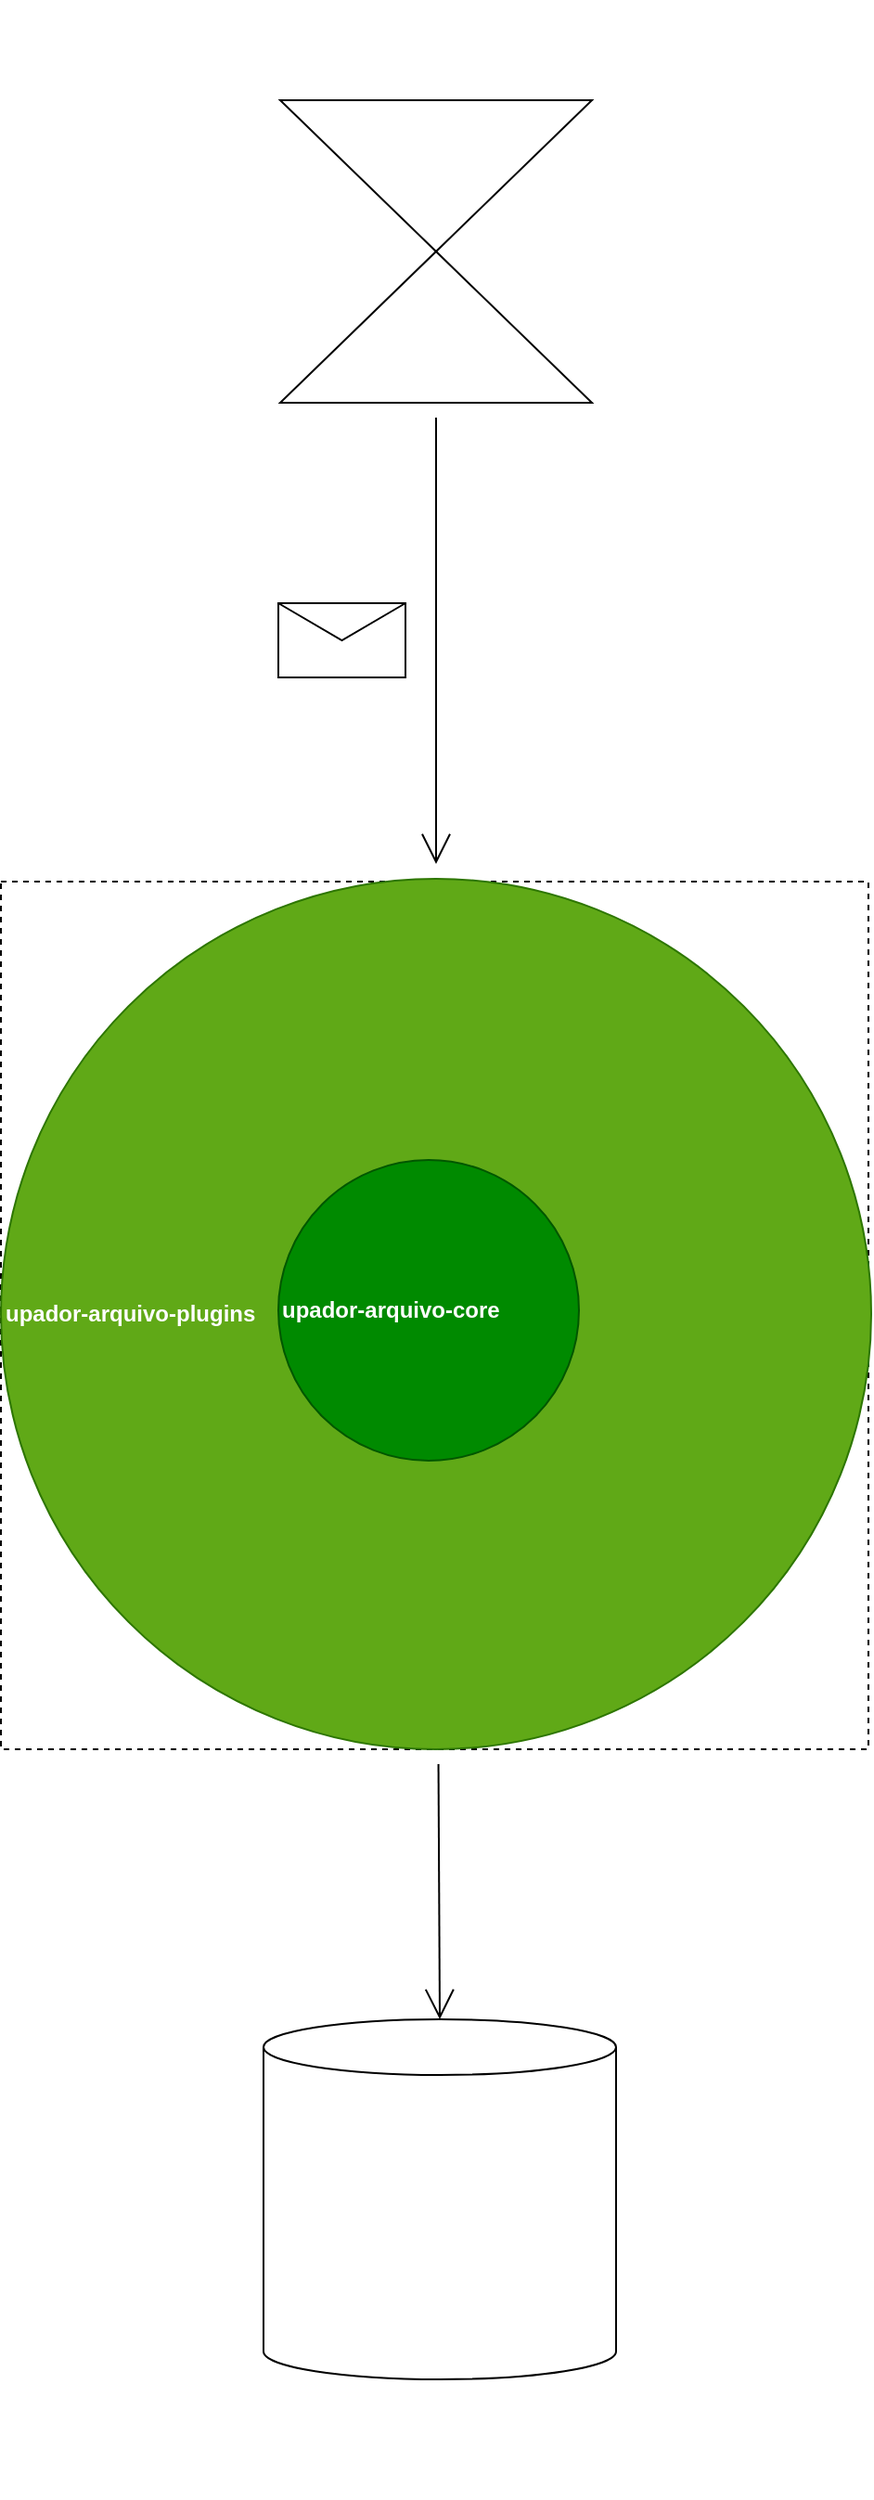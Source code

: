 <mxfile version="20.2.3" type="device" pages="4"><diagram id="YWGL-xmF3Cu1wgMwAPyc" name="Arquitetura alto nível"><mxGraphModel dx="4591" dy="2569" grid="0" gridSize="10" guides="1" tooltips="1" connect="1" arrows="1" fold="1" page="0" pageScale="1" pageWidth="827" pageHeight="1169" math="0" shadow="0"><root><mxCell id="0"/><mxCell id="1" parent="0"/><mxCell id="-_jOFPxkfFs_zuqqMqsm-8" style="edgeStyle=none;curved=1;rounded=0;orthogonalLoop=1;jettySize=auto;html=1;entryX=0.5;entryY=0;entryDx=0;entryDy=0;entryPerimeter=0;fontSize=42;fontColor=#FFFFFF;endArrow=open;startSize=14;endSize=14;sourcePerimeterSpacing=8;targetPerimeterSpacing=8;" parent="1" source="-_jOFPxkfFs_zuqqMqsm-2" target="-_jOFPxkfFs_zuqqMqsm-5" edge="1"><mxGeometry relative="1" as="geometry"/></mxCell><mxCell id="-_jOFPxkfFs_zuqqMqsm-7" value="" style="group" parent="1" vertex="1" connectable="0"><mxGeometry x="78" y="750" width="290" height="248" as="geometry"/></mxCell><mxCell id="-_jOFPxkfFs_zuqqMqsm-5" value="" style="shape=cylinder3;whiteSpace=wrap;html=1;boundedLbl=1;backgroundOutline=1;size=15;hachureGap=4;fontSize=42;fontColor=#FFFFFF;" parent="-_jOFPxkfFs_zuqqMqsm-7" vertex="1"><mxGeometry x="50" width="190" height="194" as="geometry"/></mxCell><mxCell id="-_jOFPxkfFs_zuqqMqsm-6" value="&lt;font style=&quot;font-size: 42px;&quot;&gt;file storage&lt;/font&gt;" style="text;html=1;strokeColor=none;fillColor=none;align=center;verticalAlign=middle;whiteSpace=wrap;rounded=0;dashed=1;hachureGap=4;fontColor=#FFFFFF;" parent="-_jOFPxkfFs_zuqqMqsm-7" vertex="1"><mxGeometry y="218" width="290" height="30" as="geometry"/></mxCell><mxCell id="-_jOFPxkfFs_zuqqMqsm-9" value="" style="group" parent="1" vertex="1" connectable="0"><mxGeometry x="-13.5" y="135.5" width="469" height="469" as="geometry"/></mxCell><mxCell id="-_jOFPxkfFs_zuqqMqsm-3" value="" style="whiteSpace=wrap;html=1;aspect=fixed;hachureGap=4;fontColor=#FFFFFF;dashed=1;" parent="-_jOFPxkfFs_zuqqMqsm-9" vertex="1"><mxGeometry y="1.5" width="467.5" height="467.5" as="geometry"/></mxCell><mxCell id="-_jOFPxkfFs_zuqqMqsm-2" value="&lt;b&gt;upador-arquivo-plugins&lt;/b&gt;" style="ellipse;whiteSpace=wrap;html=1;aspect=fixed;hachureGap=4;fontColor=#ffffff;align=left;fillColor=#60a917;strokeColor=#2D7600;" parent="-_jOFPxkfFs_zuqqMqsm-9" vertex="1"><mxGeometry width="469" height="469" as="geometry"/></mxCell><mxCell id="-_jOFPxkfFs_zuqqMqsm-1" value="&lt;b&gt;upador-arquivo-core&lt;/b&gt;" style="ellipse;whiteSpace=wrap;html=1;aspect=fixed;hachureGap=4;fontColor=#ffffff;align=left;fillColor=#008a00;strokeColor=#005700;" parent="-_jOFPxkfFs_zuqqMqsm-9" vertex="1"><mxGeometry x="149.5" y="151.5" width="162" height="162" as="geometry"/></mxCell><mxCell id="-_jOFPxkfFs_zuqqMqsm-4" value="&lt;font style=&quot;font-size: 42px;&quot;&gt;app&lt;/font&gt;" style="text;html=1;strokeColor=none;fillColor=none;align=center;verticalAlign=middle;whiteSpace=wrap;rounded=0;dashed=1;hachureGap=4;fontColor=#FFFFFF;" parent="-_jOFPxkfFs_zuqqMqsm-9" vertex="1"><mxGeometry x="9.5" y="429.5" width="60" height="30" as="geometry"/></mxCell><mxCell id="-_jOFPxkfFs_zuqqMqsm-10" value="" style="shape=message;html=1;whiteSpace=wrap;html=1;outlineConnect=0;hachureGap=4;fontSize=42;fontColor=#FFFFFF;" parent="1" vertex="1"><mxGeometry x="136" y="-13" width="68.5" height="40" as="geometry"/></mxCell><mxCell id="-_jOFPxkfFs_zuqqMqsm-12" style="edgeStyle=none;curved=1;rounded=0;orthogonalLoop=1;jettySize=auto;html=1;fontSize=42;fontColor=#FFFFFF;endArrow=open;startSize=14;endSize=14;sourcePerimeterSpacing=8;targetPerimeterSpacing=8;" parent="1" source="-_jOFPxkfFs_zuqqMqsm-11" target="-_jOFPxkfFs_zuqqMqsm-2" edge="1"><mxGeometry relative="1" as="geometry"/></mxCell><mxCell id="-_jOFPxkfFs_zuqqMqsm-14" value="" style="group" parent="1" vertex="1" connectable="0"><mxGeometry x="76" y="-328" width="290" height="207" as="geometry"/></mxCell><mxCell id="-_jOFPxkfFs_zuqqMqsm-11" value="" style="shape=collate;whiteSpace=wrap;html=1;hachureGap=4;fontSize=42;fontColor=#FFFFFF;" parent="-_jOFPxkfFs_zuqqMqsm-14" vertex="1"><mxGeometry x="61" y="44" width="168" height="163" as="geometry"/></mxCell><mxCell id="-_jOFPxkfFs_zuqqMqsm-13" value="&lt;font style=&quot;font-size: 42px;&quot;&gt;trigger&lt;/font&gt;" style="text;html=1;strokeColor=none;fillColor=none;align=center;verticalAlign=middle;whiteSpace=wrap;rounded=0;dashed=1;hachureGap=4;fontColor=#FFFFFF;" parent="-_jOFPxkfFs_zuqqMqsm-14" vertex="1"><mxGeometry width="290" height="30" as="geometry"/></mxCell></root></mxGraphModel></diagram><diagram id="tKiC23Ixr3Np03mCeBdI" name="Arquitetura baixo nível 1"><mxGraphModel dx="2286" dy="976" grid="0" gridSize="10" guides="1" tooltips="1" connect="1" arrows="1" fold="1" page="0" pageScale="1" pageWidth="827" pageHeight="1169" math="0" shadow="0"><root><mxCell id="0"/><mxCell id="1" parent="0"/><mxCell id="QrRNM12lDvqZ__uTBC4d-1" value="" style="rounded=0;whiteSpace=wrap;html=1;hachureGap=4;dashed=1;" parent="1" vertex="1"><mxGeometry x="-203" y="182" width="727" height="448" as="geometry"/></mxCell><mxCell id="QrRNM12lDvqZ__uTBC4d-2" value="&lt;b&gt;&lt;font color=&quot;#ffffff&quot;&gt;Some Account&lt;/font&gt;&lt;/b&gt;" style="sketch=0;outlineConnect=0;fontColor=#232F3E;gradientColor=none;strokeColor=#232F3E;fillColor=#ffffff;dashed=0;verticalLabelPosition=bottom;verticalAlign=top;align=center;html=1;fontSize=12;fontStyle=0;aspect=fixed;shape=mxgraph.aws4.resourceIcon;resIcon=mxgraph.aws4.aws_cloud;hachureGap=4;" parent="1" vertex="1"><mxGeometry x="-203" y="182" width="90" height="90" as="geometry"/></mxCell><mxCell id="AaJDB4kJwgH9eooh9aYe-4" value="" style="group" vertex="1" connectable="0" parent="1"><mxGeometry x="-184" y="415" width="686" height="172" as="geometry"/></mxCell><mxCell id="AaJDB4kJwgH9eooh9aYe-1" value="" style="group" vertex="1" connectable="0" parent="AaJDB4kJwgH9eooh9aYe-4"><mxGeometry y="32" width="166" height="108" as="geometry"/></mxCell><mxCell id="ELY-G-8osQSG8ezY_rkq-6" value="" style="rounded=0;whiteSpace=wrap;html=1;hachureGap=4;fontSize=42;fontColor=#FFFFFF;dashed=1;" parent="AaJDB4kJwgH9eooh9aYe-1" vertex="1"><mxGeometry y="2" width="166" height="106" as="geometry"/></mxCell><mxCell id="ELY-G-8osQSG8ezY_rkq-5" value="&lt;b&gt;&lt;font color=&quot;#ffffff&quot;&gt;EventBridge&lt;/font&gt;&lt;/b&gt;" style="sketch=0;points=[[0,0,0],[0.25,0,0],[0.5,0,0],[0.75,0,0],[1,0,0],[0,1,0],[0.25,1,0],[0.5,1,0],[0.75,1,0],[1,1,0],[0,0.25,0],[0,0.5,0],[0,0.75,0],[1,0.25,0],[1,0.5,0],[1,0.75,0]];outlineConnect=0;fontColor=#232F3E;gradientColor=#FF4F8B;gradientDirection=north;fillColor=#BC1356;strokeColor=#ffffff;dashed=0;verticalLabelPosition=bottom;verticalAlign=top;align=center;html=1;fontSize=12;fontStyle=0;aspect=fixed;shape=mxgraph.aws4.resourceIcon;resIcon=mxgraph.aws4.eventbridge;hachureGap=4;" parent="AaJDB4kJwgH9eooh9aYe-1" vertex="1"><mxGeometry width="78" height="78" as="geometry"/></mxCell><mxCell id="ELY-G-8osQSG8ezY_rkq-7" value="" style="shape=collate;whiteSpace=wrap;html=1;hachureGap=4;fontSize=12;fontColor=#FFFFFF;strokeWidth=3;strokeColor=#99004D;" parent="AaJDB4kJwgH9eooh9aYe-1" vertex="1"><mxGeometry x="103" y="35" width="40" height="40" as="geometry"/></mxCell><mxCell id="ELY-G-8osQSG8ezY_rkq-14" value="rule" style="text;html=1;strokeColor=none;fillColor=none;align=center;verticalAlign=middle;whiteSpace=wrap;rounded=0;hachureGap=4;fontSize=12;fontColor=#FFFFFF;" parent="AaJDB4kJwgH9eooh9aYe-1" vertex="1"><mxGeometry x="93" y="75" width="60" height="30" as="geometry"/></mxCell><mxCell id="AaJDB4kJwgH9eooh9aYe-2" value="" style="group" vertex="1" connectable="0" parent="AaJDB4kJwgH9eooh9aYe-4"><mxGeometry x="210.75" width="267.5" height="172" as="geometry"/></mxCell><mxCell id="ELY-G-8osQSG8ezY_rkq-1" value="" style="rounded=0;whiteSpace=wrap;html=1;hachureGap=4;fontSize=42;fontColor=#FFFFFF;dashed=1;" parent="AaJDB4kJwgH9eooh9aYe-2" vertex="1"><mxGeometry width="267.5" height="172" as="geometry"/></mxCell><mxCell id="ELY-G-8osQSG8ezY_rkq-2" value="&lt;b&gt;&lt;font color=&quot;#ffffff&quot;&gt;Lambda&lt;/font&gt;&lt;/b&gt;" style="sketch=0;points=[[0,0,0],[0.25,0,0],[0.5,0,0],[0.75,0,0],[1,0,0],[0,1,0],[0.25,1,0],[0.5,1,0],[0.75,1,0],[1,1,0],[0,0.25,0],[0,0.5,0],[0,0.75,0],[1,0.25,0],[1,0.5,0],[1,0.75,0]];outlineConnect=0;fontColor=#232F3E;gradientColor=#F78E04;gradientDirection=north;fillColor=#D05C17;strokeColor=#ffffff;dashed=0;verticalLabelPosition=bottom;verticalAlign=top;align=center;html=1;fontSize=12;fontStyle=0;aspect=fixed;shape=mxgraph.aws4.resourceIcon;resIcon=mxgraph.aws4.lambda;hachureGap=4;" parent="AaJDB4kJwgH9eooh9aYe-2" vertex="1"><mxGeometry width="78" height="78" as="geometry"/></mxCell><mxCell id="ELY-G-8osQSG8ezY_rkq-4" value="app" style="outlineConnect=0;dashed=0;verticalLabelPosition=bottom;verticalAlign=top;align=center;html=1;shape=mxgraph.aws3.android;fillColor=#EE472A;gradientColor=none;hachureGap=4;fontSize=12;fontColor=#FFFFFF;" parent="AaJDB4kJwgH9eooh9aYe-2" vertex="1"><mxGeometry x="122.25" y="44" width="73.5" height="84" as="geometry"/></mxCell><mxCell id="AaJDB4kJwgH9eooh9aYe-3" value="" style="group" vertex="1" connectable="0" parent="AaJDB4kJwgH9eooh9aYe-4"><mxGeometry x="520" y="34" width="166" height="106" as="geometry"/></mxCell><mxCell id="ELY-G-8osQSG8ezY_rkq-10" value="" style="rounded=0;whiteSpace=wrap;html=1;hachureGap=4;fontSize=42;fontColor=#FFFFFF;dashed=1;" parent="AaJDB4kJwgH9eooh9aYe-3" vertex="1"><mxGeometry width="166" height="106" as="geometry"/></mxCell><mxCell id="ELY-G-8osQSG8ezY_rkq-12" value="&lt;b&gt;&lt;font color=&quot;#ffffff&quot;&gt;S3&lt;/font&gt;&lt;/b&gt;" style="sketch=0;points=[[0,0,0],[0.25,0,0],[0.5,0,0],[0.75,0,0],[1,0,0],[0,1,0],[0.25,1,0],[0.5,1,0],[0.75,1,0],[1,1,0],[0,0.25,0],[0,0.5,0],[0,0.75,0],[1,0.25,0],[1,0.5,0],[1,0.75,0]];outlineConnect=0;fontColor=#232F3E;gradientColor=#60A337;gradientDirection=north;fillColor=#277116;strokeColor=#ffffff;dashed=0;verticalLabelPosition=bottom;verticalAlign=top;align=center;html=1;fontSize=12;fontStyle=0;aspect=fixed;shape=mxgraph.aws4.resourceIcon;resIcon=mxgraph.aws4.s3;hachureGap=4;" parent="AaJDB4kJwgH9eooh9aYe-3" vertex="1"><mxGeometry width="78" height="78" as="geometry"/></mxCell><mxCell id="ELY-G-8osQSG8ezY_rkq-13" value="&lt;font style=&quot;&quot; color=&quot;#ffffff&quot;&gt;bucket&lt;/font&gt;" style="sketch=0;outlineConnect=0;fontColor=#232F3E;gradientColor=none;fillColor=#3F8624;strokeColor=none;dashed=0;verticalLabelPosition=bottom;verticalAlign=top;align=center;html=1;fontSize=12;fontStyle=0;aspect=fixed;pointerEvents=1;shape=mxgraph.aws4.bucket;hachureGap=4;" parent="AaJDB4kJwgH9eooh9aYe-3" vertex="1"><mxGeometry x="104" y="37.52" width="37" height="38.48" as="geometry"/></mxCell><mxCell id="ELY-G-8osQSG8ezY_rkq-9" style="edgeStyle=none;curved=1;rounded=0;orthogonalLoop=1;jettySize=auto;html=1;fontSize=12;fontColor=#FFFFFF;endArrow=open;startSize=14;endSize=14;sourcePerimeterSpacing=8;targetPerimeterSpacing=8;" parent="AaJDB4kJwgH9eooh9aYe-4" source="ELY-G-8osQSG8ezY_rkq-6" target="ELY-G-8osQSG8ezY_rkq-1" edge="1"><mxGeometry relative="1" as="geometry"/></mxCell><mxCell id="ELY-G-8osQSG8ezY_rkq-11" style="edgeStyle=none;curved=1;rounded=0;orthogonalLoop=1;jettySize=auto;html=1;entryX=0;entryY=0.5;entryDx=0;entryDy=0;fontSize=12;fontColor=#FFFFFF;endArrow=open;startSize=14;endSize=14;sourcePerimeterSpacing=8;targetPerimeterSpacing=8;" parent="AaJDB4kJwgH9eooh9aYe-4" source="ELY-G-8osQSG8ezY_rkq-1" target="ELY-G-8osQSG8ezY_rkq-10" edge="1"><mxGeometry relative="1" as="geometry"/></mxCell><mxCell id="AaJDB4kJwgH9eooh9aYe-5" value="" style="rounded=0;whiteSpace=wrap;html=1;hachureGap=4;fontSize=42;fontColor=#FFFFFF;dashed=1;" vertex="1" parent="1"><mxGeometry x="-94" y="290" width="247" height="106" as="geometry"/></mxCell><mxCell id="AaJDB4kJwgH9eooh9aYe-6" style="edgeStyle=orthogonalEdgeStyle;rounded=0;orthogonalLoop=1;jettySize=auto;html=1;entryX=1;entryY=0.5;entryDx=0;entryDy=0;endArrow=open;startSize=14;endSize=14;sourcePerimeterSpacing=8;targetPerimeterSpacing=8;" edge="1" parent="1" source="ELY-G-8osQSG8ezY_rkq-4" target="AaJDB4kJwgH9eooh9aYe-5"><mxGeometry relative="1" as="geometry"><Array as="points"><mxPoint x="186" y="343"/></Array></mxGeometry></mxCell><mxCell id="AaJDB4kJwgH9eooh9aYe-7" style="edgeStyle=orthogonalEdgeStyle;rounded=0;orthogonalLoop=1;jettySize=auto;html=1;entryX=0.134;entryY=0.991;entryDx=0;entryDy=0;entryPerimeter=0;endArrow=open;startSize=14;endSize=14;sourcePerimeterSpacing=8;targetPerimeterSpacing=8;" edge="1" parent="1" source="ELY-G-8osQSG8ezY_rkq-7" target="AaJDB4kJwgH9eooh9aYe-5"><mxGeometry relative="1" as="geometry"/></mxCell><mxCell id="AaJDB4kJwgH9eooh9aYe-8" value="IAM" style="outlineConnect=0;dashed=0;verticalLabelPosition=bottom;verticalAlign=top;align=center;html=1;shape=mxgraph.aws3.iam;fillColor=#759C3E;gradientColor=none;hachureGap=4;" vertex="1" parent="1"><mxGeometry x="-85" y="293" width="24" height="55" as="geometry"/></mxCell><mxCell id="AaJDB4kJwgH9eooh9aYe-9" value="&lt;font color=&quot;#ffffff&quot;&gt;lambda-access-role&lt;/font&gt;" style="sketch=0;outlineConnect=0;fontColor=#232F3E;gradientColor=none;fillColor=#BF0816;strokeColor=none;dashed=0;verticalLabelPosition=bottom;verticalAlign=top;align=center;html=1;fontSize=12;fontStyle=0;aspect=fixed;pointerEvents=1;shape=mxgraph.aws4.role;hachureGap=4;" vertex="1" parent="1"><mxGeometry x="-32" y="339" width="50" height="28.21" as="geometry"/></mxCell><mxCell id="AaJDB4kJwgH9eooh9aYe-10" value="&lt;font color=&quot;#ffffff&quot;&gt;s3-access-role&lt;/font&gt;" style="sketch=0;outlineConnect=0;fontColor=#232F3E;gradientColor=none;fillColor=#BF0816;strokeColor=none;dashed=0;verticalLabelPosition=bottom;verticalAlign=top;align=center;html=1;fontSize=12;fontStyle=0;aspect=fixed;pointerEvents=1;shape=mxgraph.aws4.role;hachureGap=4;" vertex="1" parent="1"><mxGeometry x="73" y="339" width="50" height="28.21" as="geometry"/></mxCell></root></mxGraphModel></diagram><diagram name="Arquitetura alto nível" id="-SYfoNZMMBSWJv-NmU7T"><mxGraphModel dx="3880" dy="2569" grid="0" gridSize="10" guides="1" tooltips="1" connect="1" arrows="1" fold="1" page="0" pageScale="1" pageWidth="827" pageHeight="1169" math="0" shadow="0"><root><mxCell id="0"/><mxCell id="1" parent="0"/><mxCell id="-_jOFPxkfFs_zuqqMqsm-8" style="edgeStyle=none;curved=1;rounded=0;orthogonalLoop=1;jettySize=auto;html=1;entryX=0.5;entryY=0;entryDx=0;entryDy=0;entryPerimeter=0;fontSize=42;fontColor=#FFFFFF;endArrow=open;startSize=14;endSize=14;sourcePerimeterSpacing=8;targetPerimeterSpacing=8;" edge="1" parent="1" source="-_jOFPxkfFs_zuqqMqsm-2" target="-_jOFPxkfFs_zuqqMqsm-5"><mxGeometry relative="1" as="geometry"/></mxCell><mxCell id="-_jOFPxkfFs_zuqqMqsm-7" value="" style="group" vertex="1" connectable="0" parent="1"><mxGeometry x="78" y="750" width="290" height="248" as="geometry"/></mxCell><mxCell id="-_jOFPxkfFs_zuqqMqsm-5" value="" style="shape=cylinder3;whiteSpace=wrap;html=1;boundedLbl=1;backgroundOutline=1;size=15;hachureGap=4;fontSize=42;fontColor=#FFFFFF;" vertex="1" parent="-_jOFPxkfFs_zuqqMqsm-7"><mxGeometry x="50" width="190" height="194" as="geometry"/></mxCell><mxCell id="-_jOFPxkfFs_zuqqMqsm-6" value="&lt;font style=&quot;font-size: 42px;&quot;&gt;file storage&lt;/font&gt;" style="text;html=1;strokeColor=none;fillColor=none;align=center;verticalAlign=middle;whiteSpace=wrap;rounded=0;dashed=1;hachureGap=4;fontColor=#FFFFFF;" vertex="1" parent="-_jOFPxkfFs_zuqqMqsm-7"><mxGeometry y="218" width="290" height="30" as="geometry"/></mxCell><mxCell id="-_jOFPxkfFs_zuqqMqsm-9" value="" style="group" vertex="1" connectable="0" parent="1"><mxGeometry x="-13.5" y="135.5" width="469" height="469" as="geometry"/></mxCell><mxCell id="-_jOFPxkfFs_zuqqMqsm-3" value="" style="whiteSpace=wrap;html=1;aspect=fixed;hachureGap=4;fontColor=#FFFFFF;dashed=1;" vertex="1" parent="-_jOFPxkfFs_zuqqMqsm-9"><mxGeometry y="1.5" width="467.5" height="467.5" as="geometry"/></mxCell><mxCell id="-_jOFPxkfFs_zuqqMqsm-2" value="&lt;b&gt;upador-arquivo-plugins&lt;/b&gt;" style="ellipse;whiteSpace=wrap;html=1;aspect=fixed;hachureGap=4;fontColor=#ffffff;align=left;fillColor=#60a917;strokeColor=#2D7600;" vertex="1" parent="-_jOFPxkfFs_zuqqMqsm-9"><mxGeometry width="469" height="469" as="geometry"/></mxCell><mxCell id="-_jOFPxkfFs_zuqqMqsm-1" value="&lt;b&gt;upador-arquivo-core&lt;/b&gt;" style="ellipse;whiteSpace=wrap;html=1;aspect=fixed;hachureGap=4;fontColor=#ffffff;align=left;fillColor=#008a00;strokeColor=#005700;" vertex="1" parent="-_jOFPxkfFs_zuqqMqsm-9"><mxGeometry x="149.5" y="151.5" width="162" height="162" as="geometry"/></mxCell><mxCell id="-_jOFPxkfFs_zuqqMqsm-4" value="&lt;font style=&quot;font-size: 42px;&quot;&gt;app&lt;/font&gt;" style="text;html=1;strokeColor=none;fillColor=none;align=center;verticalAlign=middle;whiteSpace=wrap;rounded=0;dashed=1;hachureGap=4;fontColor=#FFFFFF;" vertex="1" parent="-_jOFPxkfFs_zuqqMqsm-9"><mxGeometry x="9.5" y="429.5" width="60" height="30" as="geometry"/></mxCell><mxCell id="-_jOFPxkfFs_zuqqMqsm-10" value="" style="shape=message;html=1;whiteSpace=wrap;html=1;outlineConnect=0;hachureGap=4;fontSize=42;fontColor=#FFFFFF;" vertex="1" parent="1"><mxGeometry x="136" y="-13" width="68.5" height="40" as="geometry"/></mxCell><mxCell id="-_jOFPxkfFs_zuqqMqsm-12" style="edgeStyle=none;curved=1;rounded=0;orthogonalLoop=1;jettySize=auto;html=1;fontSize=42;fontColor=#FFFFFF;endArrow=open;startSize=14;endSize=14;sourcePerimeterSpacing=8;targetPerimeterSpacing=8;" edge="1" parent="1" source="-_jOFPxkfFs_zuqqMqsm-11" target="-_jOFPxkfFs_zuqqMqsm-2"><mxGeometry relative="1" as="geometry"/></mxCell><mxCell id="-_jOFPxkfFs_zuqqMqsm-14" value="" style="group" vertex="1" connectable="0" parent="1"><mxGeometry x="76" y="-328" width="290" height="207" as="geometry"/></mxCell><mxCell id="-_jOFPxkfFs_zuqqMqsm-11" value="" style="shape=collate;whiteSpace=wrap;html=1;hachureGap=4;fontSize=42;fontColor=#FFFFFF;" vertex="1" parent="-_jOFPxkfFs_zuqqMqsm-14"><mxGeometry x="61" y="44" width="168" height="163" as="geometry"/></mxCell><mxCell id="-_jOFPxkfFs_zuqqMqsm-13" value="&lt;font style=&quot;font-size: 42px;&quot;&gt;trigger&lt;/font&gt;" style="text;html=1;strokeColor=none;fillColor=none;align=center;verticalAlign=middle;whiteSpace=wrap;rounded=0;dashed=1;hachureGap=4;fontColor=#FFFFFF;" vertex="1" parent="-_jOFPxkfFs_zuqqMqsm-14"><mxGeometry width="290" height="30" as="geometry"/></mxCell></root></mxGraphModel></diagram><diagram name="Arquitetura baixo nível 1" id="MJsbnLCoXn-AMt3B6n7_"><mxGraphModel dx="1966" dy="976" grid="0" gridSize="10" guides="1" tooltips="1" connect="1" arrows="1" fold="1" page="0" pageScale="1" pageWidth="827" pageHeight="1169" math="0" shadow="0"><root><mxCell id="0"/><mxCell id="1" parent="0"/><mxCell id="QrRNM12lDvqZ__uTBC4d-1" value="" style="rounded=0;whiteSpace=wrap;html=1;hachureGap=4;dashed=1;" vertex="1" parent="1"><mxGeometry x="-203" y="182" width="727" height="448" as="geometry"/></mxCell><mxCell id="QrRNM12lDvqZ__uTBC4d-2" value="&lt;b&gt;&lt;font color=&quot;#ffffff&quot;&gt;Some Account&lt;/font&gt;&lt;/b&gt;" style="sketch=0;outlineConnect=0;fontColor=#232F3E;gradientColor=none;strokeColor=#232F3E;fillColor=#ffffff;dashed=0;verticalLabelPosition=bottom;verticalAlign=top;align=center;html=1;fontSize=12;fontStyle=0;aspect=fixed;shape=mxgraph.aws4.resourceIcon;resIcon=mxgraph.aws4.aws_cloud;hachureGap=4;" vertex="1" parent="1"><mxGeometry x="-203" y="182" width="90" height="90" as="geometry"/></mxCell><mxCell id="ELY-G-8osQSG8ezY_rkq-11" style="edgeStyle=none;curved=1;rounded=0;orthogonalLoop=1;jettySize=auto;html=1;entryX=0;entryY=0.5;entryDx=0;entryDy=0;fontSize=12;fontColor=#FFFFFF;endArrow=open;startSize=14;endSize=14;sourcePerimeterSpacing=8;targetPerimeterSpacing=8;" edge="1" parent="1" source="ELY-G-8osQSG8ezY_rkq-1" target="ELY-G-8osQSG8ezY_rkq-10"><mxGeometry relative="1" as="geometry"/></mxCell><mxCell id="ELY-G-8osQSG8ezY_rkq-1" value="" style="rounded=0;whiteSpace=wrap;html=1;hachureGap=4;fontSize=42;fontColor=#FFFFFF;dashed=1;" vertex="1" parent="1"><mxGeometry x="26.75" y="320" width="267.5" height="172" as="geometry"/></mxCell><mxCell id="ELY-G-8osQSG8ezY_rkq-2" value="&lt;b&gt;&lt;font color=&quot;#ffffff&quot;&gt;Lambda&lt;/font&gt;&lt;/b&gt;" style="sketch=0;points=[[0,0,0],[0.25,0,0],[0.5,0,0],[0.75,0,0],[1,0,0],[0,1,0],[0.25,1,0],[0.5,1,0],[0.75,1,0],[1,1,0],[0,0.25,0],[0,0.5,0],[0,0.75,0],[1,0.25,0],[1,0.5,0],[1,0.75,0]];outlineConnect=0;fontColor=#232F3E;gradientColor=#F78E04;gradientDirection=north;fillColor=#D05C17;strokeColor=#ffffff;dashed=0;verticalLabelPosition=bottom;verticalAlign=top;align=center;html=1;fontSize=12;fontStyle=0;aspect=fixed;shape=mxgraph.aws4.resourceIcon;resIcon=mxgraph.aws4.lambda;hachureGap=4;" vertex="1" parent="1"><mxGeometry x="26.75" y="320" width="78" height="78" as="geometry"/></mxCell><mxCell id="ELY-G-8osQSG8ezY_rkq-4" value="app" style="outlineConnect=0;dashed=0;verticalLabelPosition=bottom;verticalAlign=top;align=center;html=1;shape=mxgraph.aws3.android;fillColor=#EE472A;gradientColor=none;hachureGap=4;fontSize=12;fontColor=#FFFFFF;" vertex="1" parent="1"><mxGeometry x="149" y="364" width="73.5" height="84" as="geometry"/></mxCell><mxCell id="ELY-G-8osQSG8ezY_rkq-9" style="edgeStyle=none;curved=1;rounded=0;orthogonalLoop=1;jettySize=auto;html=1;fontSize=12;fontColor=#FFFFFF;endArrow=open;startSize=14;endSize=14;sourcePerimeterSpacing=8;targetPerimeterSpacing=8;" edge="1" parent="1" source="ELY-G-8osQSG8ezY_rkq-6" target="ELY-G-8osQSG8ezY_rkq-1"><mxGeometry relative="1" as="geometry"/></mxCell><mxCell id="ELY-G-8osQSG8ezY_rkq-6" value="" style="rounded=0;whiteSpace=wrap;html=1;hachureGap=4;fontSize=42;fontColor=#FFFFFF;dashed=1;" vertex="1" parent="1"><mxGeometry x="-184" y="354" width="166" height="106" as="geometry"/></mxCell><mxCell id="ELY-G-8osQSG8ezY_rkq-5" value="&lt;b&gt;&lt;font color=&quot;#ffffff&quot;&gt;EventBridge&lt;/font&gt;&lt;/b&gt;" style="sketch=0;points=[[0,0,0],[0.25,0,0],[0.5,0,0],[0.75,0,0],[1,0,0],[0,1,0],[0.25,1,0],[0.5,1,0],[0.75,1,0],[1,1,0],[0,0.25,0],[0,0.5,0],[0,0.75,0],[1,0.25,0],[1,0.5,0],[1,0.75,0]];outlineConnect=0;fontColor=#232F3E;gradientColor=#FF4F8B;gradientDirection=north;fillColor=#BC1356;strokeColor=#ffffff;dashed=0;verticalLabelPosition=bottom;verticalAlign=top;align=center;html=1;fontSize=12;fontStyle=0;aspect=fixed;shape=mxgraph.aws4.resourceIcon;resIcon=mxgraph.aws4.eventbridge;hachureGap=4;" vertex="1" parent="1"><mxGeometry x="-184" y="352" width="78" height="78" as="geometry"/></mxCell><mxCell id="ELY-G-8osQSG8ezY_rkq-7" value="" style="shape=collate;whiteSpace=wrap;html=1;hachureGap=4;fontSize=12;fontColor=#FFFFFF;strokeWidth=3;strokeColor=#99004D;" vertex="1" parent="1"><mxGeometry x="-81" y="387" width="40" height="40" as="geometry"/></mxCell><mxCell id="ELY-G-8osQSG8ezY_rkq-10" value="" style="rounded=0;whiteSpace=wrap;html=1;hachureGap=4;fontSize=42;fontColor=#FFFFFF;dashed=1;" vertex="1" parent="1"><mxGeometry x="336" y="354" width="166" height="106" as="geometry"/></mxCell><mxCell id="ELY-G-8osQSG8ezY_rkq-12" value="&lt;b&gt;&lt;font color=&quot;#ffffff&quot;&gt;S3&lt;/font&gt;&lt;/b&gt;" style="sketch=0;points=[[0,0,0],[0.25,0,0],[0.5,0,0],[0.75,0,0],[1,0,0],[0,1,0],[0.25,1,0],[0.5,1,0],[0.75,1,0],[1,1,0],[0,0.25,0],[0,0.5,0],[0,0.75,0],[1,0.25,0],[1,0.5,0],[1,0.75,0]];outlineConnect=0;fontColor=#232F3E;gradientColor=#60A337;gradientDirection=north;fillColor=#277116;strokeColor=#ffffff;dashed=0;verticalLabelPosition=bottom;verticalAlign=top;align=center;html=1;fontSize=12;fontStyle=0;aspect=fixed;shape=mxgraph.aws4.resourceIcon;resIcon=mxgraph.aws4.s3;hachureGap=4;" vertex="1" parent="1"><mxGeometry x="336" y="354" width="78" height="78" as="geometry"/></mxCell><mxCell id="ELY-G-8osQSG8ezY_rkq-13" value="&lt;font style=&quot;&quot; color=&quot;#ffffff&quot;&gt;bucket&lt;/font&gt;" style="sketch=0;outlineConnect=0;fontColor=#232F3E;gradientColor=none;fillColor=#3F8624;strokeColor=none;dashed=0;verticalLabelPosition=bottom;verticalAlign=top;align=center;html=1;fontSize=12;fontStyle=0;aspect=fixed;pointerEvents=1;shape=mxgraph.aws4.bucket;hachureGap=4;" vertex="1" parent="1"><mxGeometry x="440" y="391.52" width="37" height="38.48" as="geometry"/></mxCell><mxCell id="ELY-G-8osQSG8ezY_rkq-14" value="rule" style="text;html=1;strokeColor=none;fillColor=none;align=center;verticalAlign=middle;whiteSpace=wrap;rounded=0;hachureGap=4;fontSize=12;fontColor=#FFFFFF;" vertex="1" parent="1"><mxGeometry x="-91" y="427" width="60" height="30" as="geometry"/></mxCell></root></mxGraphModel></diagram></mxfile>